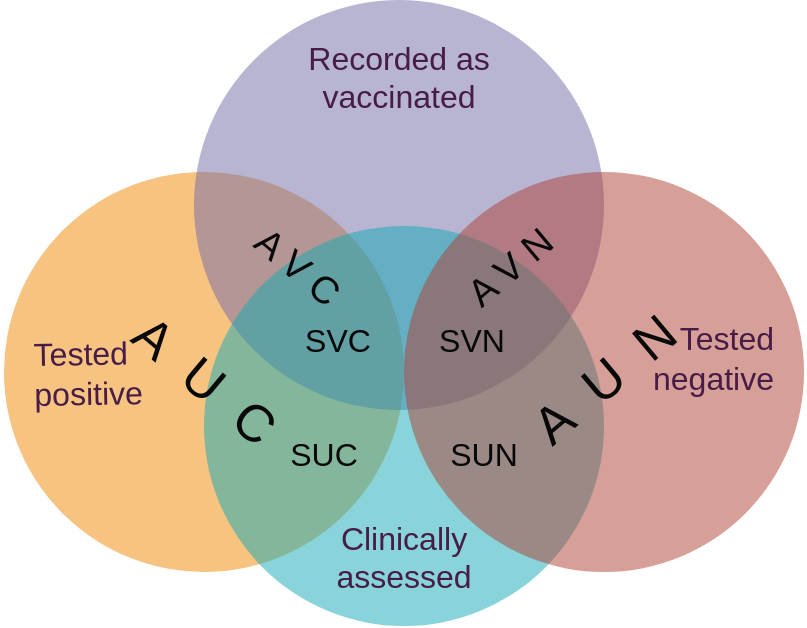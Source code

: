 <mxfile version="10.5.4" type="google"><diagram id="3228e29e-7158-1315-38df-8450db1d8a1d" name="Page-1"><mxGraphModel dx="851" dy="745" grid="1" gridSize="10" guides="1" tooltips="1" connect="1" arrows="1" fold="1" page="1" pageScale="1" pageWidth="1169" pageHeight="827" background="#ffffff" math="0" shadow="0"><root><mxCell id="0"/><mxCell id="1" parent="0"/><mxCell id="21637" value="&lt;div&gt;Tested &lt;br&gt;&lt;/div&gt;&lt;div&gt;positive&lt;/div&gt;" style="ellipse;whiteSpace=wrap;html=1;aspect=fixed;rounded=1;shadow=0;glass=0;labelBackgroundColor=none;strokeColor=none;strokeWidth=1;fillColor=#F08705;gradientColor=none;fontFamily=Helvetica;fontSize=16;fontColor=#471D47;align=left;opacity=50;verticalAlign=middle;spacing=15;rotation=-1;" parent="1" vertex="1"><mxGeometry x="110" y="319" width="200" height="200" as="geometry"/></mxCell><mxCell id="21638" value="&lt;div&gt;Recorded as &lt;br&gt;&lt;/div&gt;&lt;div&gt;vaccinated&lt;/div&gt;" style="ellipse;whiteSpace=wrap;html=1;aspect=fixed;rounded=1;shadow=0;glass=0;labelBackgroundColor=none;strokeColor=none;strokeWidth=1;fillColor=#736CA8;gradientColor=none;fontFamily=Helvetica;fontSize=16;fontColor=#471D47;align=center;opacity=50;spacing=15;verticalAlign=top;" parent="1" vertex="1"><mxGeometry x="205" y="233" width="205" height="205" as="geometry"/></mxCell><mxCell id="21639" value="&lt;div&gt;Clinically&lt;/div&gt;&lt;div&gt;assessed&lt;br&gt;&lt;/div&gt;" style="ellipse;whiteSpace=wrap;html=1;aspect=fixed;rounded=1;shadow=0;glass=0;labelBackgroundColor=none;strokeColor=none;strokeWidth=1;fillColor=#12AAB5;gradientColor=none;fontFamily=Helvetica;fontSize=16;fontColor=#471D47;align=center;opacity=50;spacing=15;verticalAlign=bottom;" parent="1" vertex="1"><mxGeometry x="210" y="346" width="200" height="200" as="geometry"/></mxCell><mxCell id="21640" value="&lt;div&gt;Tested &lt;br&gt;&lt;/div&gt;&lt;div&gt;negative&lt;/div&gt;" style="ellipse;whiteSpace=wrap;html=1;aspect=fixed;rounded=1;shadow=0;glass=0;labelBackgroundColor=none;strokeColor=none;strokeWidth=1;fillColor=#AE4132;gradientColor=none;fontFamily=Helvetica;fontSize=16;fontColor=#471D47;align=right;opacity=50;verticalAlign=middle;spacingBottom=15;spacing=15;" parent="1" vertex="1"><mxGeometry x="310" y="319" width="200" height="200" as="geometry"/></mxCell><mxCell id="21642" value="A V C" style="text;html=1;strokeColor=none;fillColor=none;align=center;verticalAlign=middle;whiteSpace=wrap;rounded=0;shadow=0;glass=0;labelBackgroundColor=none;fontFamily=Helvetica;fontSize=19;fontColor=#080808;rotation=40;" parent="1" vertex="1"><mxGeometry x="210" y="357" width="93" height="20" as="geometry"/></mxCell><mxCell id="FWpzFT_CbD5gZv6WYy7I-21652" value="SUC" style="text;html=1;strokeColor=none;fillColor=none;align=center;verticalAlign=middle;whiteSpace=wrap;rounded=0;shadow=0;glass=0;labelBackgroundColor=none;fontFamily=Helvetica;fontSize=16;fontColor=#080808;" parent="1" vertex="1"><mxGeometry x="250" y="450" width="40" height="20" as="geometry"/></mxCell><mxCell id="FWpzFT_CbD5gZv6WYy7I-21653" value="SVC" style="text;html=1;strokeColor=none;fillColor=none;align=center;verticalAlign=middle;whiteSpace=wrap;rounded=0;shadow=0;glass=0;labelBackgroundColor=none;fontFamily=Helvetica;fontSize=16;fontColor=#080808;" parent="1" vertex="1"><mxGeometry x="256.5" y="393" width="40" height="20" as="geometry"/></mxCell><mxCell id="FWpzFT_CbD5gZv6WYy7I-21654" value="A V N" style="text;html=1;strokeColor=none;fillColor=none;align=center;verticalAlign=middle;whiteSpace=wrap;rounded=0;shadow=0;glass=0;labelBackgroundColor=none;fontFamily=Helvetica;fontSize=19;fontColor=#080808;rotation=-40;" parent="1" vertex="1"><mxGeometry x="317" y="357" width="93" height="20" as="geometry"/></mxCell><mxCell id="FWpzFT_CbD5gZv6WYy7I-21656" value="A&amp;nbsp; U&amp;nbsp; C" style="text;html=1;strokeColor=none;fillColor=none;align=center;verticalAlign=middle;whiteSpace=wrap;rounded=0;shadow=0;glass=0;labelBackgroundColor=none;fontFamily=Helvetica;fontSize=26;fontColor=#080808;rotation=40;" parent="1" vertex="1"><mxGeometry x="163.5" y="413" width="93" height="20" as="geometry"/></mxCell><mxCell id="FWpzFT_CbD5gZv6WYy7I-21657" value="A&amp;nbsp; U&amp;nbsp; N" style="text;html=1;strokeColor=none;fillColor=none;align=center;verticalAlign=middle;whiteSpace=wrap;rounded=0;shadow=0;glass=0;labelBackgroundColor=none;fontFamily=Helvetica;fontSize=26;fontColor=#080808;rotation=-40;" parent="1" vertex="1"><mxGeometry x="363.5" y="413" width="93" height="20" as="geometry"/></mxCell><mxCell id="FWpzFT_CbD5gZv6WYy7I-21658" value="SUN" style="text;html=1;strokeColor=none;fillColor=none;align=center;verticalAlign=middle;whiteSpace=wrap;rounded=0;shadow=0;glass=0;labelBackgroundColor=none;fontFamily=Helvetica;fontSize=16;fontColor=#080808;" parent="1" vertex="1"><mxGeometry x="330" y="450" width="40" height="20" as="geometry"/></mxCell><mxCell id="FWpzFT_CbD5gZv6WYy7I-21659" value="SVN" style="text;html=1;strokeColor=none;fillColor=none;align=center;verticalAlign=middle;whiteSpace=wrap;rounded=0;shadow=0;glass=0;labelBackgroundColor=none;fontFamily=Helvetica;fontSize=16;fontColor=#080808;" parent="1" vertex="1"><mxGeometry x="323.5" y="393" width="40" height="20" as="geometry"/></mxCell></root></mxGraphModel></diagram></mxfile>